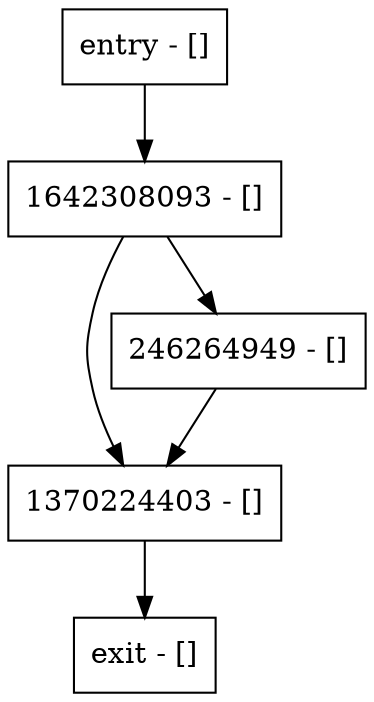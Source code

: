 digraph foo {
node [shape=record];
entry [label="entry - []"];
exit [label="exit - []"];
1370224403 [label="1370224403 - []"];
1642308093 [label="1642308093 - []"];
246264949 [label="246264949 - []"];
entry;
exit;
entry -> 1642308093;
1370224403 -> exit;
1642308093 -> 1370224403;
1642308093 -> 246264949;
246264949 -> 1370224403;
}
